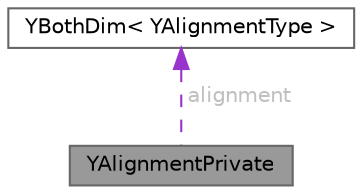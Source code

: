 digraph "YAlignmentPrivate"
{
 // LATEX_PDF_SIZE
  bgcolor="transparent";
  edge [fontname=Helvetica,fontsize=10,labelfontname=Helvetica,labelfontsize=10];
  node [fontname=Helvetica,fontsize=10,shape=box,height=0.2,width=0.4];
  Node1 [id="Node000001",label="YAlignmentPrivate",height=0.2,width=0.4,color="gray40", fillcolor="grey60", style="filled", fontcolor="black",tooltip=" "];
  Node2 -> Node1 [id="edge1_Node000001_Node000002",dir="back",color="darkorchid3",style="dashed",tooltip=" ",label=" alignment",fontcolor="grey" ];
  Node2 [id="Node000002",label="YBothDim\< YAlignmentType \>",height=0.2,width=0.4,color="gray40", fillcolor="white", style="filled",URL="$classYBothDim.html",tooltip=" "];
}
